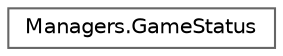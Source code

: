 digraph "Graphical Class Hierarchy"
{
 // LATEX_PDF_SIZE
  bgcolor="transparent";
  edge [fontname=Helvetica,fontsize=10,labelfontname=Helvetica,labelfontsize=10];
  node [fontname=Helvetica,fontsize=10,shape=box,height=0.2,width=0.4];
  rankdir="LR";
  Node0 [label="Managers.GameStatus",height=0.2,width=0.4,color="grey40", fillcolor="white", style="filled",URL="$struct_managers_1_1_game_status.html",tooltip="GamePlay tracks the progress of the players game, is it running, lives, gale level amd time remaining..."];
}
